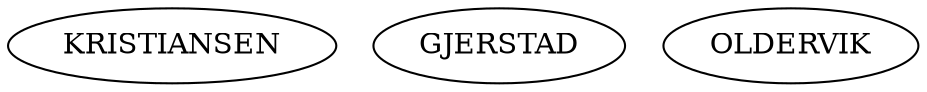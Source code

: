 // Binary Tree, NOT Search tree!
digraph {
	A [label=KRISTIANSEN]
	B [label=GJERSTAD]
	C [label=OLDERVIK]
}
